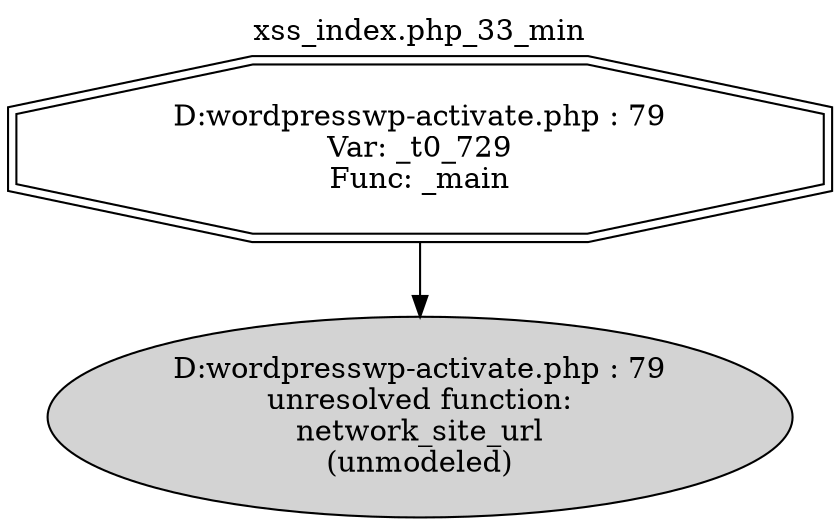 digraph cfg {
  label="xss_index.php_33_min";
  labelloc=t;
  n1 [shape=doubleoctagon, label="D:\wordpress\wp-activate.php : 79\nVar: _t0_729\nFunc: _main\n"];
  n2 [shape=ellipse, label="D:\wordpress\wp-activate.php : 79\nunresolved function:\nnetwork_site_url\n(unmodeled)\n",style=filled];
  n1 -> n2;
}
